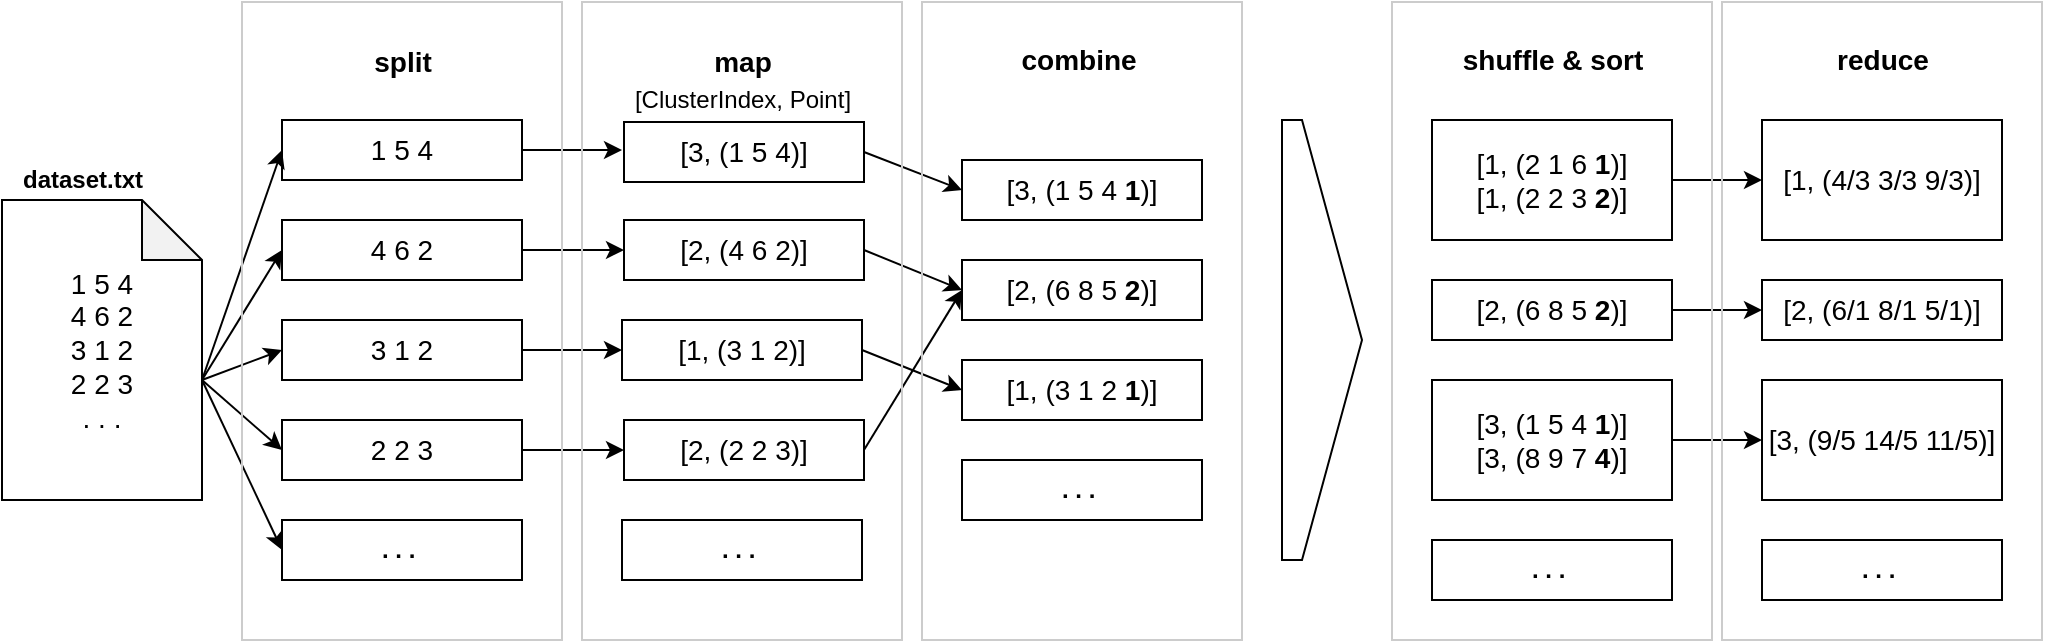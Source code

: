 <mxfile version="13.3.5" type="device"><diagram id="LJwHFpog2416AsmVdEyK" name="Pagina-1"><mxGraphModel dx="1038" dy="633" grid="1" gridSize="10" guides="1" tooltips="1" connect="1" arrows="1" fold="1" page="1" pageScale="1" pageWidth="1654" pageHeight="2336" math="0" shadow="0"><root><mxCell id="0"/><mxCell id="1" parent="0"/><mxCell id="HsRMVx-CssvviXMHG6HN-2" value="&lt;b&gt;dataset.txt&lt;/b&gt;" style="text;html=1;align=center;verticalAlign=middle;resizable=0;points=[];autosize=1;" vertex="1" parent="1"><mxGeometry x="100" y="260" width="80" height="20" as="geometry"/></mxCell><mxCell id="HsRMVx-CssvviXMHG6HN-3" value="&lt;font style=&quot;font-size: 14px&quot;&gt;1 5 4&lt;/font&gt;" style="rounded=0;whiteSpace=wrap;html=1;" vertex="1" parent="1"><mxGeometry x="240" y="240" width="120" height="30" as="geometry"/></mxCell><mxCell id="HsRMVx-CssvviXMHG6HN-4" value="&lt;font style=&quot;font-size: 14px&quot;&gt;4 6 2&lt;/font&gt;" style="rounded=0;whiteSpace=wrap;html=1;" vertex="1" parent="1"><mxGeometry x="240" y="290" width="120" height="30" as="geometry"/></mxCell><mxCell id="HsRMVx-CssvviXMHG6HN-5" value="&lt;font style=&quot;font-size: 14px&quot;&gt;3 1 2&lt;/font&gt;" style="rounded=0;whiteSpace=wrap;html=1;" vertex="1" parent="1"><mxGeometry x="240" y="340" width="120" height="30" as="geometry"/></mxCell><mxCell id="HsRMVx-CssvviXMHG6HN-6" value="&lt;font style=&quot;font-size: 14px&quot;&gt;2 2 3&lt;/font&gt;" style="rounded=0;whiteSpace=wrap;html=1;" vertex="1" parent="1"><mxGeometry x="240" y="390" width="120" height="30" as="geometry"/></mxCell><mxCell id="HsRMVx-CssvviXMHG6HN-7" value="&lt;b&gt;. . .&amp;nbsp;&lt;/b&gt;" style="rounded=0;whiteSpace=wrap;html=1;" vertex="1" parent="1"><mxGeometry x="240" y="440" width="120" height="30" as="geometry"/></mxCell><mxCell id="HsRMVx-CssvviXMHG6HN-12" value="&lt;font style=&quot;font-size: 14px&quot;&gt;&lt;b&gt;split&lt;/b&gt;&lt;/font&gt;" style="text;html=1;align=center;verticalAlign=middle;resizable=0;points=[];autosize=1;" vertex="1" parent="1"><mxGeometry x="280" y="201" width="40" height="20" as="geometry"/></mxCell><mxCell id="HsRMVx-CssvviXMHG6HN-14" value="&lt;font style=&quot;font-size: 14px&quot;&gt;&lt;b&gt;map&lt;/b&gt;&lt;/font&gt;" style="text;html=1;align=center;verticalAlign=middle;resizable=0;points=[];autosize=1;" vertex="1" parent="1"><mxGeometry x="450" y="201" width="40" height="20" as="geometry"/></mxCell><mxCell id="HsRMVx-CssvviXMHG6HN-15" value="&lt;font style=&quot;font-size: 14px&quot;&gt;[3, (1 5 4)]&lt;/font&gt;" style="rounded=0;whiteSpace=wrap;html=1;" vertex="1" parent="1"><mxGeometry x="411" y="241" width="120" height="30" as="geometry"/></mxCell><mxCell id="HsRMVx-CssvviXMHG6HN-17" value="&lt;font style=&quot;font-size: 14px&quot;&gt;[2, (6 8 5 &lt;b&gt;2&lt;/b&gt;)]&lt;/font&gt;" style="rounded=0;whiteSpace=wrap;html=1;" vertex="1" parent="1"><mxGeometry x="580" y="310" width="120" height="30" as="geometry"/></mxCell><mxCell id="HsRMVx-CssvviXMHG6HN-18" value="&lt;font style=&quot;font-size: 14px&quot;&gt;[1, (3 1 2)]&lt;/font&gt;" style="rounded=0;whiteSpace=wrap;html=1;" vertex="1" parent="1"><mxGeometry x="410" y="340" width="120" height="30" as="geometry"/></mxCell><mxCell id="HsRMVx-CssvviXMHG6HN-20" value="&lt;font style=&quot;font-size: 14px&quot;&gt;[2, (2 2 3)]&lt;/font&gt;" style="rounded=0;whiteSpace=wrap;html=1;" vertex="1" parent="1"><mxGeometry x="411" y="390" width="120" height="30" as="geometry"/></mxCell><mxCell id="HsRMVx-CssvviXMHG6HN-21" value="&lt;b&gt;. . .&amp;nbsp;&lt;/b&gt;" style="rounded=0;whiteSpace=wrap;html=1;" vertex="1" parent="1"><mxGeometry x="410" y="440" width="120" height="30" as="geometry"/></mxCell><mxCell id="HsRMVx-CssvviXMHG6HN-23" value="&lt;font style=&quot;font-size: 14px&quot;&gt;&lt;b&gt;combine&amp;nbsp;&lt;/b&gt;&lt;/font&gt;" style="text;html=1;align=center;verticalAlign=middle;resizable=0;points=[];autosize=1;" vertex="1" parent="1"><mxGeometry x="600" y="200" width="80" height="20" as="geometry"/></mxCell><mxCell id="HsRMVx-CssvviXMHG6HN-24" value="&lt;font style=&quot;font-size: 14px&quot;&gt;[3, (1 5 4 &lt;b&gt;1&lt;/b&gt;)]&lt;/font&gt;" style="rounded=0;whiteSpace=wrap;html=1;" vertex="1" parent="1"><mxGeometry x="580" y="260" width="120" height="30" as="geometry"/></mxCell><mxCell id="HsRMVx-CssvviXMHG6HN-26" value="&lt;font style=&quot;font-size: 14px&quot;&gt;[2, (4 6 2)]&lt;/font&gt;" style="rounded=0;whiteSpace=wrap;html=1;" vertex="1" parent="1"><mxGeometry x="411" y="290" width="120" height="30" as="geometry"/></mxCell><mxCell id="HsRMVx-CssvviXMHG6HN-27" value="&lt;font style=&quot;font-size: 14px&quot;&gt;[1, (3 1 2&amp;nbsp;&lt;b&gt;1&lt;/b&gt;)]&lt;/font&gt;" style="rounded=0;whiteSpace=wrap;html=1;" vertex="1" parent="1"><mxGeometry x="580" y="360" width="120" height="30" as="geometry"/></mxCell><mxCell id="HsRMVx-CssvviXMHG6HN-28" value="&lt;b&gt;. . .&amp;nbsp;&lt;/b&gt;" style="rounded=0;whiteSpace=wrap;html=1;" vertex="1" parent="1"><mxGeometry x="580" y="410" width="120" height="30" as="geometry"/></mxCell><mxCell id="HsRMVx-CssvviXMHG6HN-29" value="&lt;font style=&quot;font-size: 14px&quot;&gt;&lt;b&gt;shuffle &amp;amp; sort&lt;/b&gt;&lt;/font&gt;" style="text;html=1;align=center;verticalAlign=middle;resizable=0;points=[];autosize=1;" vertex="1" parent="1"><mxGeometry x="820" y="200" width="110" height="20" as="geometry"/></mxCell><mxCell id="HsRMVx-CssvviXMHG6HN-30" value="&lt;font style=&quot;font-size: 14px&quot;&gt;&lt;b&gt;reduce&lt;/b&gt;&lt;/font&gt;" style="text;html=1;align=center;verticalAlign=middle;resizable=0;points=[];autosize=1;" vertex="1" parent="1"><mxGeometry x="1010" y="200" width="60" height="20" as="geometry"/></mxCell><mxCell id="HsRMVx-CssvviXMHG6HN-31" value="" style="html=1;shadow=0;dashed=0;align=center;verticalAlign=middle;shape=mxgraph.arrows2.arrow;dy=0;dx=30;notch=0;" vertex="1" parent="1"><mxGeometry x="740" y="240" width="40" height="220" as="geometry"/></mxCell><mxCell id="HsRMVx-CssvviXMHG6HN-32" value="&lt;span style=&quot;font-size: 14px&quot;&gt;[1, (2 1 6&amp;nbsp;&lt;/span&gt;&lt;b style=&quot;font-size: 14px&quot;&gt;1&lt;/b&gt;&lt;span style=&quot;font-size: 14px&quot;&gt;)]&lt;br&gt;&lt;/span&gt;&lt;span style=&quot;font-size: 14px&quot;&gt;[1, (2 2 3&amp;nbsp;&lt;b&gt;2&lt;/b&gt;&lt;/span&gt;&lt;span style=&quot;font-size: 14px&quot;&gt;)]&lt;/span&gt;&lt;span style=&quot;font-size: 14px&quot;&gt;&lt;br&gt;&lt;/span&gt;" style="rounded=0;whiteSpace=wrap;html=1;" vertex="1" parent="1"><mxGeometry x="815" y="240" width="120" height="60" as="geometry"/></mxCell><mxCell id="HsRMVx-CssvviXMHG6HN-33" value="&lt;font style=&quot;font-size: 14px&quot;&gt;[2, (6 8 5 &lt;b&gt;2&lt;/b&gt;)]&lt;/font&gt;" style="rounded=0;whiteSpace=wrap;html=1;" vertex="1" parent="1"><mxGeometry x="815" y="320" width="120" height="30" as="geometry"/></mxCell><mxCell id="HsRMVx-CssvviXMHG6HN-34" value="&lt;font style=&quot;font-size: 14px&quot;&gt;[3, (1 5 4 &lt;b&gt;1&lt;/b&gt;)]&lt;br&gt;[3, (8 9 7&amp;nbsp;&lt;b&gt;4&lt;/b&gt;)]&lt;br&gt;&lt;/font&gt;" style="rounded=0;whiteSpace=wrap;html=1;" vertex="1" parent="1"><mxGeometry x="815" y="370" width="120" height="60" as="geometry"/></mxCell><mxCell id="HsRMVx-CssvviXMHG6HN-35" value="&lt;b&gt;. . .&amp;nbsp;&lt;/b&gt;" style="rounded=0;whiteSpace=wrap;html=1;" vertex="1" parent="1"><mxGeometry x="980" y="450" width="120" height="30" as="geometry"/></mxCell><mxCell id="HsRMVx-CssvviXMHG6HN-36" value="&lt;font style=&quot;font-size: 14px&quot;&gt;[1, (4/3 3/3 9/3)]&lt;/font&gt;" style="rounded=0;whiteSpace=wrap;html=1;" vertex="1" parent="1"><mxGeometry x="980" y="240" width="120" height="60" as="geometry"/></mxCell><mxCell id="HsRMVx-CssvviXMHG6HN-37" value="&lt;font style=&quot;font-size: 14px&quot;&gt;[3, (9/5 14/5 11/5)]&lt;/font&gt;" style="rounded=0;whiteSpace=wrap;html=1;" vertex="1" parent="1"><mxGeometry x="980" y="370" width="120" height="60" as="geometry"/></mxCell><mxCell id="HsRMVx-CssvviXMHG6HN-40" value="&lt;font style=&quot;font-size: 14px&quot;&gt;[2, (6/1 8/1 5/1)]&lt;/font&gt;" style="rounded=0;whiteSpace=wrap;html=1;" vertex="1" parent="1"><mxGeometry x="980" y="320" width="120" height="30" as="geometry"/></mxCell><mxCell id="HsRMVx-CssvviXMHG6HN-42" value="&lt;b&gt;. . .&amp;nbsp;&lt;/b&gt;" style="rounded=0;whiteSpace=wrap;html=1;" vertex="1" parent="1"><mxGeometry x="815" y="450" width="120" height="30" as="geometry"/></mxCell><mxCell id="HsRMVx-CssvviXMHG6HN-43" value="[ClusterIndex, Point]" style="text;html=1;align=center;verticalAlign=middle;resizable=0;points=[];autosize=1;" vertex="1" parent="1"><mxGeometry x="410" y="220" width="120" height="20" as="geometry"/></mxCell><mxCell id="HsRMVx-CssvviXMHG6HN-50" value="&lt;span style=&quot;font-size: 14px&quot;&gt;1 5 4&lt;/span&gt;&lt;br style=&quot;font-size: 14px&quot;&gt;&lt;span style=&quot;font-size: 14px&quot;&gt;4 6 2&lt;/span&gt;&lt;br style=&quot;font-size: 14px&quot;&gt;&lt;span style=&quot;font-size: 14px&quot;&gt;&amp;nbsp;3 1 2&amp;nbsp;&lt;/span&gt;&lt;br style=&quot;font-size: 14px&quot;&gt;&lt;span style=&quot;font-size: 14px&quot;&gt;2 2 3&lt;/span&gt;&lt;br style=&quot;font-size: 14px&quot;&gt;&lt;span style=&quot;font-size: 14px&quot;&gt;. . .&lt;/span&gt;" style="shape=note;whiteSpace=wrap;html=1;backgroundOutline=1;darkOpacity=0.05;" vertex="1" parent="1"><mxGeometry x="100" y="280" width="100" height="150" as="geometry"/></mxCell><mxCell id="HsRMVx-CssvviXMHG6HN-51" value="" style="endArrow=classic;html=1;exitX=0;exitY=0;exitDx=100;exitDy=90;exitPerimeter=0;entryX=0;entryY=0.5;entryDx=0;entryDy=0;" edge="1" parent="1" source="HsRMVx-CssvviXMHG6HN-50" target="HsRMVx-CssvviXMHG6HN-3"><mxGeometry width="50" height="50" relative="1" as="geometry"><mxPoint x="570" y="350" as="sourcePoint"/><mxPoint x="620" y="300" as="targetPoint"/></mxGeometry></mxCell><mxCell id="HsRMVx-CssvviXMHG6HN-53" value="" style="endArrow=classic;html=1;exitX=0;exitY=0;exitDx=100;exitDy=90;exitPerimeter=0;entryX=0;entryY=0.5;entryDx=0;entryDy=0;" edge="1" parent="1" source="HsRMVx-CssvviXMHG6HN-50" target="HsRMVx-CssvviXMHG6HN-4"><mxGeometry width="50" height="50" relative="1" as="geometry"><mxPoint x="570" y="350" as="sourcePoint"/><mxPoint x="620" y="300" as="targetPoint"/></mxGeometry></mxCell><mxCell id="HsRMVx-CssvviXMHG6HN-54" value="" style="endArrow=classic;html=1;exitX=0;exitY=0;exitDx=100;exitDy=90;exitPerimeter=0;entryX=0;entryY=0.5;entryDx=0;entryDy=0;" edge="1" parent="1" source="HsRMVx-CssvviXMHG6HN-50" target="HsRMVx-CssvviXMHG6HN-5"><mxGeometry width="50" height="50" relative="1" as="geometry"><mxPoint x="570" y="350" as="sourcePoint"/><mxPoint x="620" y="300" as="targetPoint"/></mxGeometry></mxCell><mxCell id="HsRMVx-CssvviXMHG6HN-55" value="" style="endArrow=classic;html=1;exitX=0;exitY=0;exitDx=100;exitDy=90;exitPerimeter=0;entryX=0;entryY=0.5;entryDx=0;entryDy=0;" edge="1" parent="1" source="HsRMVx-CssvviXMHG6HN-50" target="HsRMVx-CssvviXMHG6HN-6"><mxGeometry width="50" height="50" relative="1" as="geometry"><mxPoint x="570" y="350" as="sourcePoint"/><mxPoint x="620" y="300" as="targetPoint"/></mxGeometry></mxCell><mxCell id="HsRMVx-CssvviXMHG6HN-56" value="" style="endArrow=classic;html=1;exitX=0;exitY=0;exitDx=100;exitDy=90;exitPerimeter=0;entryX=0;entryY=0.5;entryDx=0;entryDy=0;" edge="1" parent="1" source="HsRMVx-CssvviXMHG6HN-50" target="HsRMVx-CssvviXMHG6HN-7"><mxGeometry width="50" height="50" relative="1" as="geometry"><mxPoint x="570" y="350" as="sourcePoint"/><mxPoint x="620" y="300" as="targetPoint"/></mxGeometry></mxCell><mxCell id="HsRMVx-CssvviXMHG6HN-57" value="" style="endArrow=classic;html=1;exitX=1;exitY=0.5;exitDx=0;exitDy=0;" edge="1" parent="1" source="HsRMVx-CssvviXMHG6HN-3"><mxGeometry width="50" height="50" relative="1" as="geometry"><mxPoint x="570" y="350" as="sourcePoint"/><mxPoint x="410" y="255" as="targetPoint"/></mxGeometry></mxCell><mxCell id="HsRMVx-CssvviXMHG6HN-58" value="" style="endArrow=classic;html=1;exitX=1;exitY=0.5;exitDx=0;exitDy=0;entryX=0;entryY=0.5;entryDx=0;entryDy=0;" edge="1" parent="1" source="HsRMVx-CssvviXMHG6HN-4" target="HsRMVx-CssvviXMHG6HN-26"><mxGeometry width="50" height="50" relative="1" as="geometry"><mxPoint x="370" y="265" as="sourcePoint"/><mxPoint x="420" y="265" as="targetPoint"/></mxGeometry></mxCell><mxCell id="HsRMVx-CssvviXMHG6HN-59" value="" style="endArrow=classic;html=1;exitX=1;exitY=0.5;exitDx=0;exitDy=0;entryX=0;entryY=0.5;entryDx=0;entryDy=0;" edge="1" parent="1" source="HsRMVx-CssvviXMHG6HN-5" target="HsRMVx-CssvviXMHG6HN-18"><mxGeometry width="50" height="50" relative="1" as="geometry"><mxPoint x="380" y="275" as="sourcePoint"/><mxPoint x="430" y="275" as="targetPoint"/></mxGeometry></mxCell><mxCell id="HsRMVx-CssvviXMHG6HN-60" value="" style="endArrow=classic;html=1;exitX=1;exitY=0.5;exitDx=0;exitDy=0;entryX=0;entryY=0.5;entryDx=0;entryDy=0;" edge="1" parent="1" source="HsRMVx-CssvviXMHG6HN-6" target="HsRMVx-CssvviXMHG6HN-20"><mxGeometry width="50" height="50" relative="1" as="geometry"><mxPoint x="390" y="285" as="sourcePoint"/><mxPoint x="440" y="285" as="targetPoint"/></mxGeometry></mxCell><mxCell id="HsRMVx-CssvviXMHG6HN-62" value="" style="endArrow=classic;html=1;exitX=1;exitY=0.5;exitDx=0;exitDy=0;entryX=0;entryY=0.5;entryDx=0;entryDy=0;" edge="1" parent="1" source="HsRMVx-CssvviXMHG6HN-15" target="HsRMVx-CssvviXMHG6HN-24"><mxGeometry width="50" height="50" relative="1" as="geometry"><mxPoint x="570" y="350" as="sourcePoint"/><mxPoint x="570" y="270" as="targetPoint"/></mxGeometry></mxCell><mxCell id="HsRMVx-CssvviXMHG6HN-63" value="" style="endArrow=classic;html=1;exitX=1;exitY=0.5;exitDx=0;exitDy=0;entryX=0;entryY=0.5;entryDx=0;entryDy=0;" edge="1" parent="1" source="HsRMVx-CssvviXMHG6HN-26" target="HsRMVx-CssvviXMHG6HN-17"><mxGeometry width="50" height="50" relative="1" as="geometry"><mxPoint x="570" y="350" as="sourcePoint"/><mxPoint x="620" y="300" as="targetPoint"/></mxGeometry></mxCell><mxCell id="HsRMVx-CssvviXMHG6HN-65" value="" style="endArrow=classic;html=1;exitX=1;exitY=0.5;exitDx=0;exitDy=0;entryX=0;entryY=0.5;entryDx=0;entryDy=0;" edge="1" parent="1" source="HsRMVx-CssvviXMHG6HN-20" target="HsRMVx-CssvviXMHG6HN-17"><mxGeometry width="50" height="50" relative="1" as="geometry"><mxPoint x="570" y="350" as="sourcePoint"/><mxPoint x="620" y="300" as="targetPoint"/></mxGeometry></mxCell><mxCell id="HsRMVx-CssvviXMHG6HN-66" value="" style="endArrow=classic;html=1;exitX=1;exitY=0.5;exitDx=0;exitDy=0;entryX=0;entryY=0.5;entryDx=0;entryDy=0;" edge="1" parent="1" source="HsRMVx-CssvviXMHG6HN-18" target="HsRMVx-CssvviXMHG6HN-27"><mxGeometry width="50" height="50" relative="1" as="geometry"><mxPoint x="570" y="350" as="sourcePoint"/><mxPoint x="620" y="300" as="targetPoint"/></mxGeometry></mxCell><mxCell id="HsRMVx-CssvviXMHG6HN-67" value="" style="endArrow=classic;html=1;entryX=0;entryY=0.5;entryDx=0;entryDy=0;exitX=1;exitY=0.5;exitDx=0;exitDy=0;" edge="1" parent="1" source="HsRMVx-CssvviXMHG6HN-32" target="HsRMVx-CssvviXMHG6HN-36"><mxGeometry width="50" height="50" relative="1" as="geometry"><mxPoint x="780" y="350" as="sourcePoint"/><mxPoint x="830" y="300" as="targetPoint"/></mxGeometry></mxCell><mxCell id="HsRMVx-CssvviXMHG6HN-68" value="" style="endArrow=classic;html=1;entryX=0;entryY=0.5;entryDx=0;entryDy=0;exitX=1;exitY=0.5;exitDx=0;exitDy=0;" edge="1" parent="1" source="HsRMVx-CssvviXMHG6HN-33" target="HsRMVx-CssvviXMHG6HN-40"><mxGeometry width="50" height="50" relative="1" as="geometry"><mxPoint x="780" y="350" as="sourcePoint"/><mxPoint x="830" y="300" as="targetPoint"/></mxGeometry></mxCell><mxCell id="HsRMVx-CssvviXMHG6HN-69" value="" style="endArrow=classic;html=1;entryX=0;entryY=0.5;entryDx=0;entryDy=0;exitX=1;exitY=0.5;exitDx=0;exitDy=0;" edge="1" parent="1" source="HsRMVx-CssvviXMHG6HN-34" target="HsRMVx-CssvviXMHG6HN-37"><mxGeometry width="50" height="50" relative="1" as="geometry"><mxPoint x="780" y="350" as="sourcePoint"/><mxPoint x="830" y="300" as="targetPoint"/></mxGeometry></mxCell><mxCell id="HsRMVx-CssvviXMHG6HN-71" value="" style="rounded=0;whiteSpace=wrap;html=1;fillColor=none;strokeColor=#CCCCCC;" vertex="1" parent="1"><mxGeometry x="220" y="181" width="160" height="319" as="geometry"/></mxCell><mxCell id="HsRMVx-CssvviXMHG6HN-72" value="" style="rounded=0;whiteSpace=wrap;html=1;fillColor=none;strokeColor=#CCCCCC;" vertex="1" parent="1"><mxGeometry x="390" y="181" width="160" height="319" as="geometry"/></mxCell><mxCell id="HsRMVx-CssvviXMHG6HN-73" value="" style="rounded=0;whiteSpace=wrap;html=1;fillColor=none;strokeColor=#CCCCCC;" vertex="1" parent="1"><mxGeometry x="560" y="181" width="160" height="319" as="geometry"/></mxCell><mxCell id="HsRMVx-CssvviXMHG6HN-74" value="" style="rounded=0;whiteSpace=wrap;html=1;fillColor=none;strokeColor=#CCCCCC;" vertex="1" parent="1"><mxGeometry x="795" y="181" width="160" height="319" as="geometry"/></mxCell><mxCell id="HsRMVx-CssvviXMHG6HN-75" value="" style="rounded=0;whiteSpace=wrap;html=1;fillColor=none;strokeColor=#CCCCCC;" vertex="1" parent="1"><mxGeometry x="960" y="181" width="160" height="319" as="geometry"/></mxCell></root></mxGraphModel></diagram></mxfile>